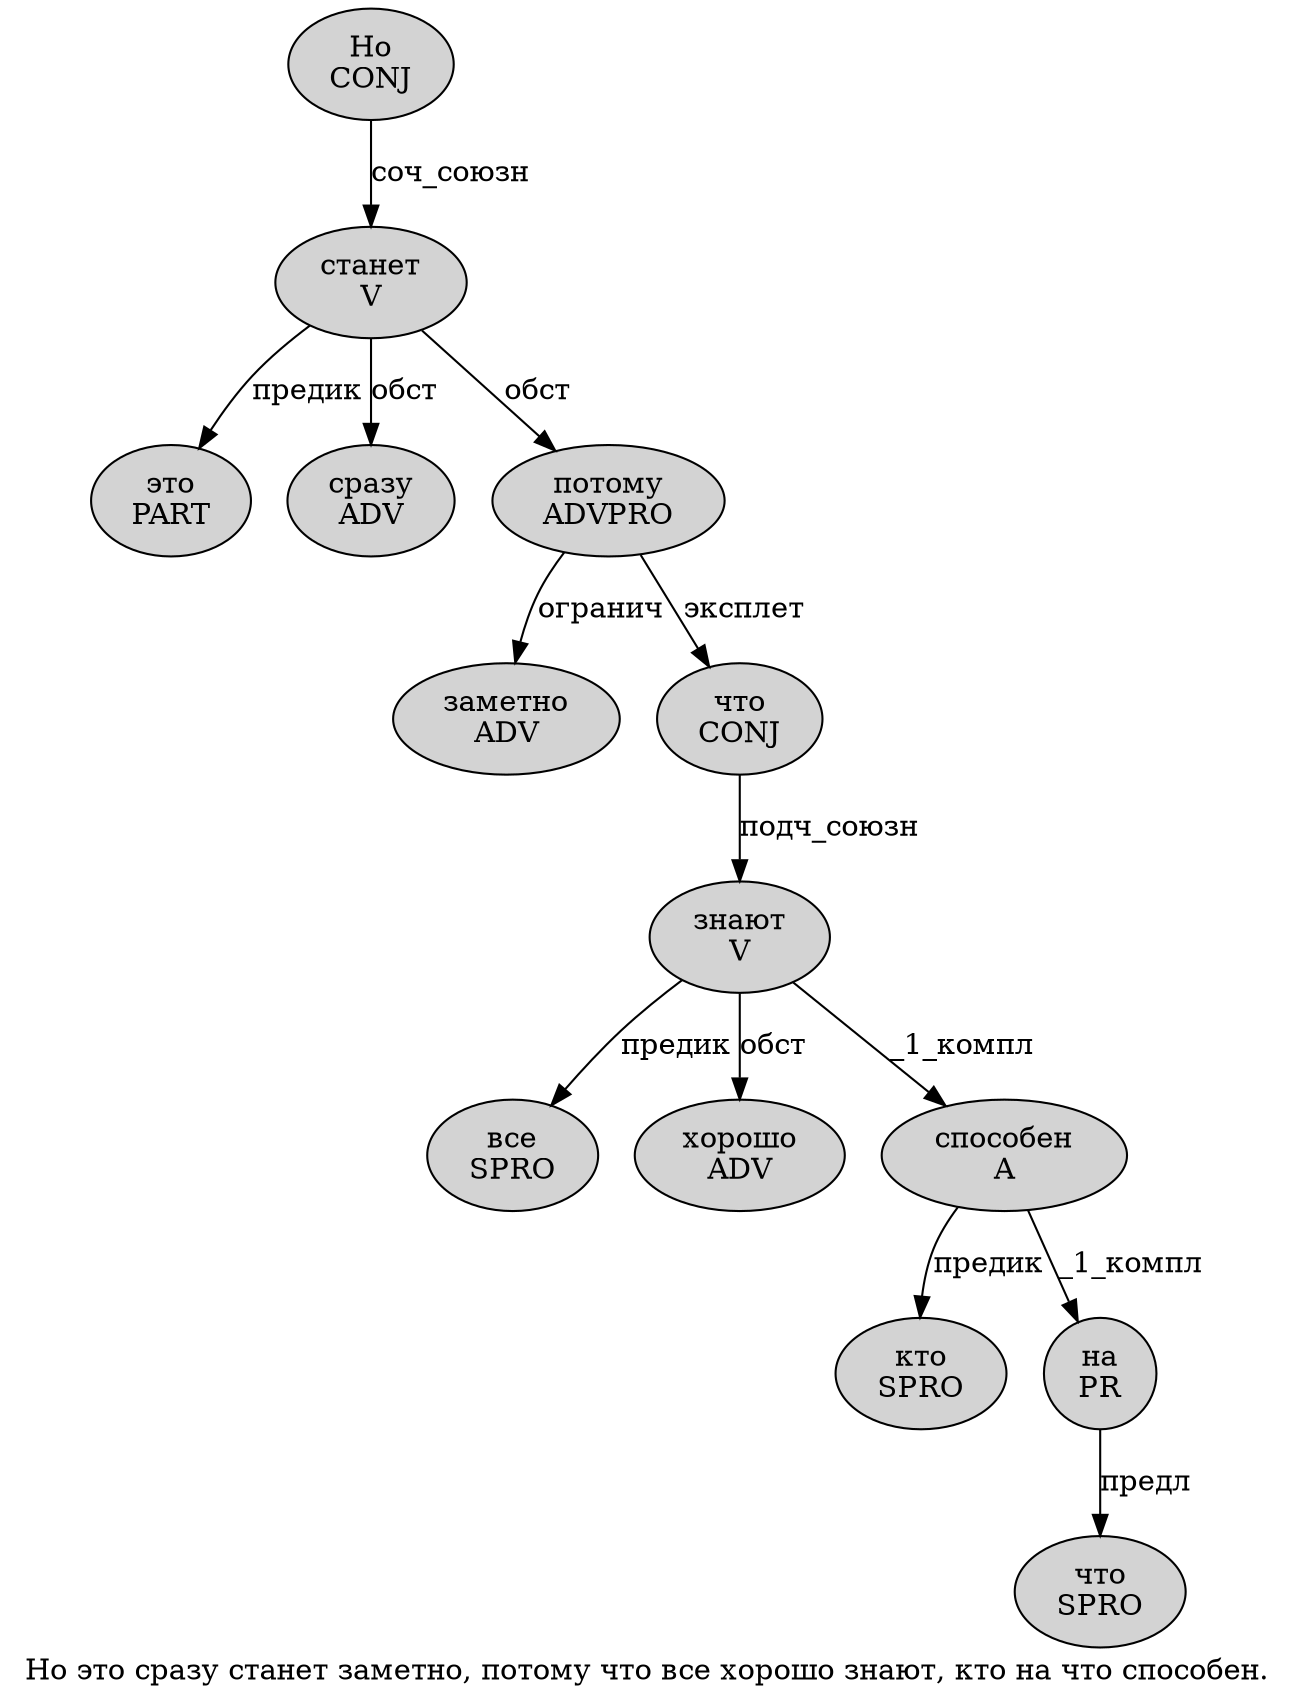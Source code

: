 digraph SENTENCE_359 {
	graph [label="Но это сразу станет заметно, потому что все хорошо знают, кто на что способен."]
	node [style=filled]
		0 [label="Но
CONJ" color="" fillcolor=lightgray penwidth=1 shape=ellipse]
		1 [label="это
PART" color="" fillcolor=lightgray penwidth=1 shape=ellipse]
		2 [label="сразу
ADV" color="" fillcolor=lightgray penwidth=1 shape=ellipse]
		3 [label="станет
V" color="" fillcolor=lightgray penwidth=1 shape=ellipse]
		4 [label="заметно
ADV" color="" fillcolor=lightgray penwidth=1 shape=ellipse]
		6 [label="потому
ADVPRO" color="" fillcolor=lightgray penwidth=1 shape=ellipse]
		7 [label="что
CONJ" color="" fillcolor=lightgray penwidth=1 shape=ellipse]
		8 [label="все
SPRO" color="" fillcolor=lightgray penwidth=1 shape=ellipse]
		9 [label="хорошо
ADV" color="" fillcolor=lightgray penwidth=1 shape=ellipse]
		10 [label="знают
V" color="" fillcolor=lightgray penwidth=1 shape=ellipse]
		12 [label="кто
SPRO" color="" fillcolor=lightgray penwidth=1 shape=ellipse]
		13 [label="на
PR" color="" fillcolor=lightgray penwidth=1 shape=ellipse]
		14 [label="что
SPRO" color="" fillcolor=lightgray penwidth=1 shape=ellipse]
		15 [label="способен
A" color="" fillcolor=lightgray penwidth=1 shape=ellipse]
			3 -> 1 [label="предик"]
			3 -> 2 [label="обст"]
			3 -> 6 [label="обст"]
			6 -> 4 [label="огранич"]
			6 -> 7 [label="эксплет"]
			7 -> 10 [label="подч_союзн"]
			10 -> 8 [label="предик"]
			10 -> 9 [label="обст"]
			10 -> 15 [label="_1_компл"]
			13 -> 14 [label="предл"]
			0 -> 3 [label="соч_союзн"]
			15 -> 12 [label="предик"]
			15 -> 13 [label="_1_компл"]
}